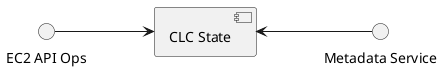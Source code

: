 @startuml
left to right direction
interface "EC2 API Ops" as clcec2
interface "Metadata Service" as clcmetadata
!ifdef VERBOSE
package "Resource State" as clcrsrcstate {
  component "Volume" as clcvolstate
  component "Snapshot" as clcsnapstate
  component "VM" as clcvmstate
  component "Address" as clcaddrstate
  component "Network Group" as clcnetstate
  component "Images" as clcimagestate
  component "Keypairs" as clckeystate
}
package "Request Processing" as clcrequests {
  component "Resource\nAuthorization" as clcauth
  component "Request\nValidation" as clcvalidate
  component "Metadata\nOperations" as clcdescribe
  component "Resource\nReservations" as clcreserve
  component "SC\nAsync Workers" as clcscasync
  component "CC\nAsync Workers" as clcccasync
  clcec2 -down-> clcauth
  clcauth -right-> clcvalidate
  clcvalidate -right-> clcdescribe
  clcvalidate -down-> clcreserve
  clcreserve -left-> clcscasync
  clcreserve -left-> clcccasync
}
package "State Polling" as clcpolling {
  component "SC Polling" as clcscpolling
  component "CC Polling" as clcccpolling
}
clcmetadata -up-> clcnetstate
clcmetadata -up-> clcaddrstate
clcrequests -down-> clcrsrcstate
clcpolling -up-> clcrsrcstate

!else
component "CLC State" as clcstate
clcec2 -down-> clcstate
clcmetadata -up-> clcstate
!endif
@enduml
